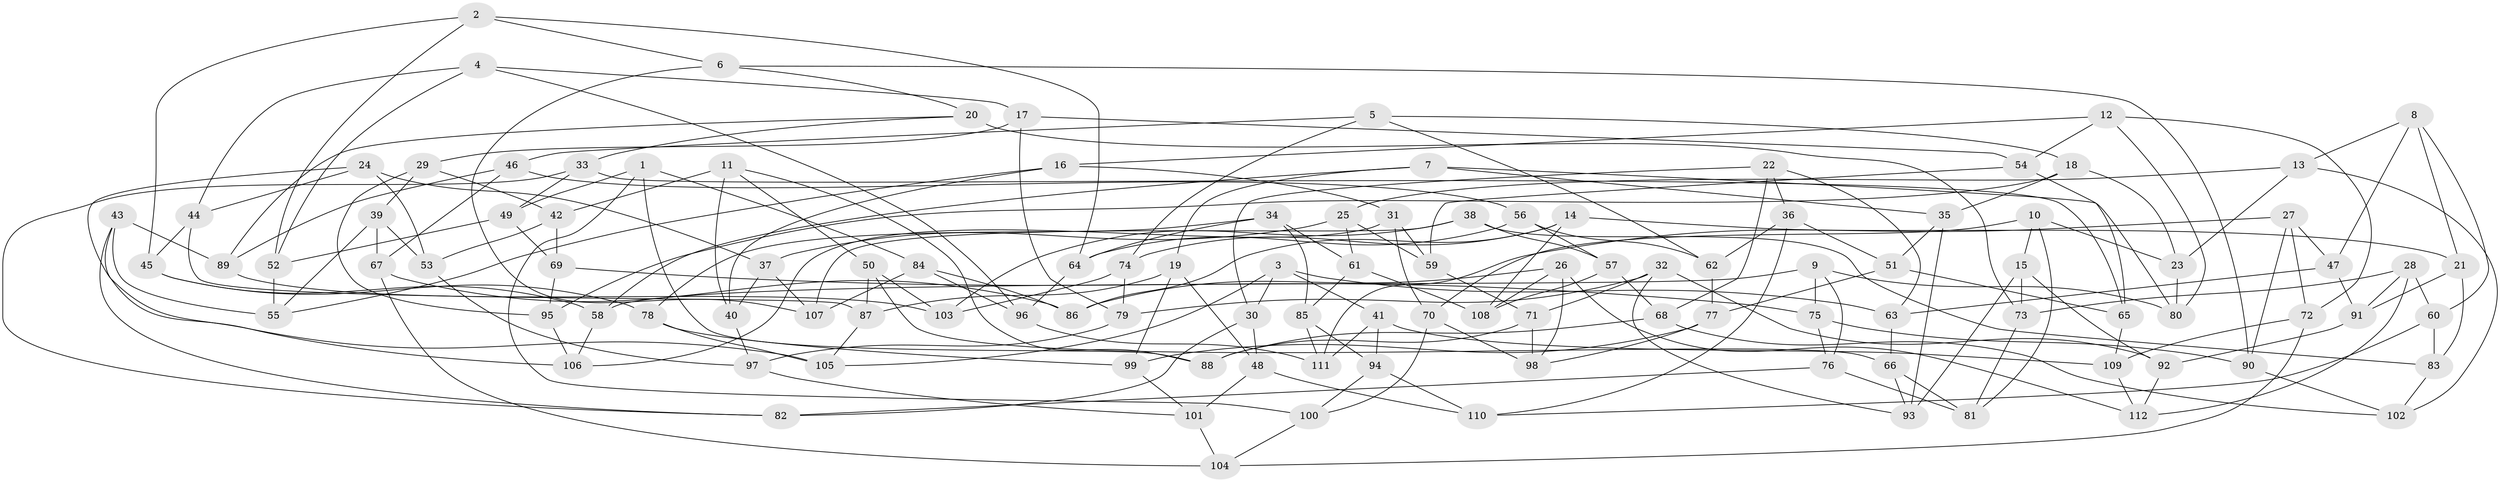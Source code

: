 // Generated by graph-tools (version 1.1) at 2025/37/03/09/25 02:37:53]
// undirected, 112 vertices, 224 edges
graph export_dot {
graph [start="1"]
  node [color=gray90,style=filled];
  1;
  2;
  3;
  4;
  5;
  6;
  7;
  8;
  9;
  10;
  11;
  12;
  13;
  14;
  15;
  16;
  17;
  18;
  19;
  20;
  21;
  22;
  23;
  24;
  25;
  26;
  27;
  28;
  29;
  30;
  31;
  32;
  33;
  34;
  35;
  36;
  37;
  38;
  39;
  40;
  41;
  42;
  43;
  44;
  45;
  46;
  47;
  48;
  49;
  50;
  51;
  52;
  53;
  54;
  55;
  56;
  57;
  58;
  59;
  60;
  61;
  62;
  63;
  64;
  65;
  66;
  67;
  68;
  69;
  70;
  71;
  72;
  73;
  74;
  75;
  76;
  77;
  78;
  79;
  80;
  81;
  82;
  83;
  84;
  85;
  86;
  87;
  88;
  89;
  90;
  91;
  92;
  93;
  94;
  95;
  96;
  97;
  98;
  99;
  100;
  101;
  102;
  103;
  104;
  105;
  106;
  107;
  108;
  109;
  110;
  111;
  112;
  1 -- 49;
  1 -- 84;
  1 -- 100;
  1 -- 88;
  2 -- 64;
  2 -- 6;
  2 -- 52;
  2 -- 45;
  3 -- 63;
  3 -- 41;
  3 -- 30;
  3 -- 105;
  4 -- 17;
  4 -- 96;
  4 -- 44;
  4 -- 52;
  5 -- 74;
  5 -- 18;
  5 -- 46;
  5 -- 62;
  6 -- 20;
  6 -- 90;
  6 -- 107;
  7 -- 35;
  7 -- 19;
  7 -- 80;
  7 -- 58;
  8 -- 60;
  8 -- 47;
  8 -- 13;
  8 -- 21;
  9 -- 80;
  9 -- 75;
  9 -- 58;
  9 -- 76;
  10 -- 15;
  10 -- 70;
  10 -- 23;
  10 -- 81;
  11 -- 50;
  11 -- 42;
  11 -- 88;
  11 -- 40;
  12 -- 72;
  12 -- 80;
  12 -- 54;
  12 -- 16;
  13 -- 25;
  13 -- 102;
  13 -- 23;
  14 -- 108;
  14 -- 74;
  14 -- 21;
  14 -- 86;
  15 -- 73;
  15 -- 92;
  15 -- 93;
  16 -- 55;
  16 -- 40;
  16 -- 31;
  17 -- 79;
  17 -- 29;
  17 -- 54;
  18 -- 35;
  18 -- 95;
  18 -- 23;
  19 -- 99;
  19 -- 87;
  19 -- 48;
  20 -- 89;
  20 -- 33;
  20 -- 73;
  21 -- 91;
  21 -- 83;
  22 -- 68;
  22 -- 36;
  22 -- 63;
  22 -- 30;
  23 -- 80;
  24 -- 44;
  24 -- 105;
  24 -- 53;
  24 -- 37;
  25 -- 61;
  25 -- 59;
  25 -- 37;
  26 -- 98;
  26 -- 112;
  26 -- 108;
  26 -- 86;
  27 -- 90;
  27 -- 111;
  27 -- 72;
  27 -- 47;
  28 -- 112;
  28 -- 73;
  28 -- 91;
  28 -- 60;
  29 -- 42;
  29 -- 39;
  29 -- 95;
  30 -- 48;
  30 -- 82;
  31 -- 59;
  31 -- 70;
  31 -- 106;
  32 -- 92;
  32 -- 71;
  32 -- 93;
  32 -- 79;
  33 -- 65;
  33 -- 82;
  33 -- 49;
  34 -- 61;
  34 -- 85;
  34 -- 64;
  34 -- 78;
  35 -- 51;
  35 -- 93;
  36 -- 110;
  36 -- 51;
  36 -- 62;
  37 -- 107;
  37 -- 40;
  38 -- 57;
  38 -- 103;
  38 -- 83;
  38 -- 107;
  39 -- 53;
  39 -- 55;
  39 -- 67;
  40 -- 97;
  41 -- 109;
  41 -- 111;
  41 -- 94;
  42 -- 69;
  42 -- 53;
  43 -- 89;
  43 -- 55;
  43 -- 106;
  43 -- 82;
  44 -- 45;
  44 -- 87;
  45 -- 78;
  45 -- 58;
  46 -- 67;
  46 -- 56;
  46 -- 89;
  47 -- 63;
  47 -- 91;
  48 -- 110;
  48 -- 101;
  49 -- 69;
  49 -- 52;
  50 -- 66;
  50 -- 87;
  50 -- 103;
  51 -- 77;
  51 -- 65;
  52 -- 55;
  53 -- 97;
  54 -- 59;
  54 -- 65;
  56 -- 57;
  56 -- 62;
  56 -- 64;
  57 -- 108;
  57 -- 68;
  58 -- 106;
  59 -- 71;
  60 -- 110;
  60 -- 83;
  61 -- 108;
  61 -- 85;
  62 -- 77;
  63 -- 66;
  64 -- 96;
  65 -- 109;
  66 -- 93;
  66 -- 81;
  67 -- 104;
  67 -- 86;
  68 -- 88;
  68 -- 102;
  69 -- 75;
  69 -- 95;
  70 -- 98;
  70 -- 100;
  71 -- 88;
  71 -- 98;
  72 -- 109;
  72 -- 104;
  73 -- 81;
  74 -- 103;
  74 -- 79;
  75 -- 76;
  75 -- 90;
  76 -- 82;
  76 -- 81;
  77 -- 99;
  77 -- 98;
  78 -- 105;
  78 -- 99;
  79 -- 97;
  83 -- 102;
  84 -- 107;
  84 -- 86;
  84 -- 96;
  85 -- 94;
  85 -- 111;
  87 -- 105;
  89 -- 103;
  90 -- 102;
  91 -- 92;
  92 -- 112;
  94 -- 110;
  94 -- 100;
  95 -- 106;
  96 -- 111;
  97 -- 101;
  99 -- 101;
  100 -- 104;
  101 -- 104;
  109 -- 112;
}
